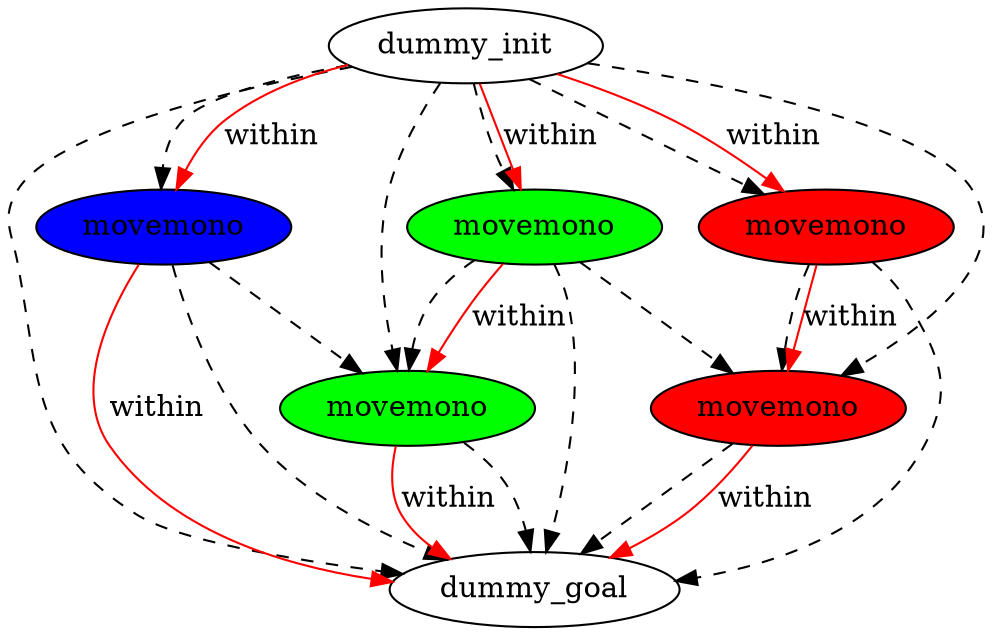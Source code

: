 digraph {
	"43be6e44-e638-f5c5-33da-eaf3b0917e0e" [label=dummy_init fillcolor=white style=filled]
	"1c674547-086f-c363-d23d-c47056ada583" [label=dummy_goal fillcolor=white style=filled]
	"baf06429-8e01-d4a3-adb8-5cff584c013f" [label=movemono fillcolor=red style=filled]
	"fb4c40b8-619c-b51f-2dab-b8398173a87f" [label=movemono fillcolor=blue style=filled]
	"bdc5ddf1-ec4f-d668-0c1e-c18a9a7dc7c5" [label=movemono fillcolor=green style=filled]
	"aab6ad8e-cf56-5b52-7353-b0d9499c0dc9" [label=movemono fillcolor=green style=filled]
	"363bb3f5-5122-4914-e456-19e23d6d4458" [label=movemono fillcolor=red style=filled]
	"aab6ad8e-cf56-5b52-7353-b0d9499c0dc9" -> "baf06429-8e01-d4a3-adb8-5cff584c013f" [color=black style=dashed]
	"43be6e44-e638-f5c5-33da-eaf3b0917e0e" -> "aab6ad8e-cf56-5b52-7353-b0d9499c0dc9" [color=black style=dashed]
	"aab6ad8e-cf56-5b52-7353-b0d9499c0dc9" -> "1c674547-086f-c363-d23d-c47056ada583" [color=black style=dashed]
	"43be6e44-e638-f5c5-33da-eaf3b0917e0e" -> "1c674547-086f-c363-d23d-c47056ada583" [color=black style=dashed]
	"43be6e44-e638-f5c5-33da-eaf3b0917e0e" -> "baf06429-8e01-d4a3-adb8-5cff584c013f" [color=black style=dashed]
	"baf06429-8e01-d4a3-adb8-5cff584c013f" -> "1c674547-086f-c363-d23d-c47056ada583" [color=black style=dashed]
	"fb4c40b8-619c-b51f-2dab-b8398173a87f" -> "bdc5ddf1-ec4f-d668-0c1e-c18a9a7dc7c5" [color=black style=dashed]
	"43be6e44-e638-f5c5-33da-eaf3b0917e0e" -> "363bb3f5-5122-4914-e456-19e23d6d4458" [color=black style=dashed]
	"363bb3f5-5122-4914-e456-19e23d6d4458" -> "1c674547-086f-c363-d23d-c47056ada583" [color=black style=dashed]
	"363bb3f5-5122-4914-e456-19e23d6d4458" -> "baf06429-8e01-d4a3-adb8-5cff584c013f" [color=black style=dashed]
	"43be6e44-e638-f5c5-33da-eaf3b0917e0e" -> "bdc5ddf1-ec4f-d668-0c1e-c18a9a7dc7c5" [color=black style=dashed]
	"fb4c40b8-619c-b51f-2dab-b8398173a87f" -> "1c674547-086f-c363-d23d-c47056ada583" [color=black style=dashed]
	"43be6e44-e638-f5c5-33da-eaf3b0917e0e" -> "fb4c40b8-619c-b51f-2dab-b8398173a87f" [color=black style=dashed]
	"bdc5ddf1-ec4f-d668-0c1e-c18a9a7dc7c5" -> "1c674547-086f-c363-d23d-c47056ada583" [color=black style=dashed]
	"aab6ad8e-cf56-5b52-7353-b0d9499c0dc9" -> "bdc5ddf1-ec4f-d668-0c1e-c18a9a7dc7c5" [color=black style=dashed]
	"363bb3f5-5122-4914-e456-19e23d6d4458" -> "baf06429-8e01-d4a3-adb8-5cff584c013f" [label=within color=red]
	"bdc5ddf1-ec4f-d668-0c1e-c18a9a7dc7c5" -> "1c674547-086f-c363-d23d-c47056ada583" [label=within color=red]
	"baf06429-8e01-d4a3-adb8-5cff584c013f" -> "1c674547-086f-c363-d23d-c47056ada583" [label=within color=red]
	"43be6e44-e638-f5c5-33da-eaf3b0917e0e" -> "fb4c40b8-619c-b51f-2dab-b8398173a87f" [label=within color=red]
	"43be6e44-e638-f5c5-33da-eaf3b0917e0e" -> "aab6ad8e-cf56-5b52-7353-b0d9499c0dc9" [label=within color=red]
	"43be6e44-e638-f5c5-33da-eaf3b0917e0e" -> "363bb3f5-5122-4914-e456-19e23d6d4458" [label=within color=red]
	"fb4c40b8-619c-b51f-2dab-b8398173a87f" -> "1c674547-086f-c363-d23d-c47056ada583" [label=within color=red]
	"aab6ad8e-cf56-5b52-7353-b0d9499c0dc9" -> "bdc5ddf1-ec4f-d668-0c1e-c18a9a7dc7c5" [label=within color=red]
}
